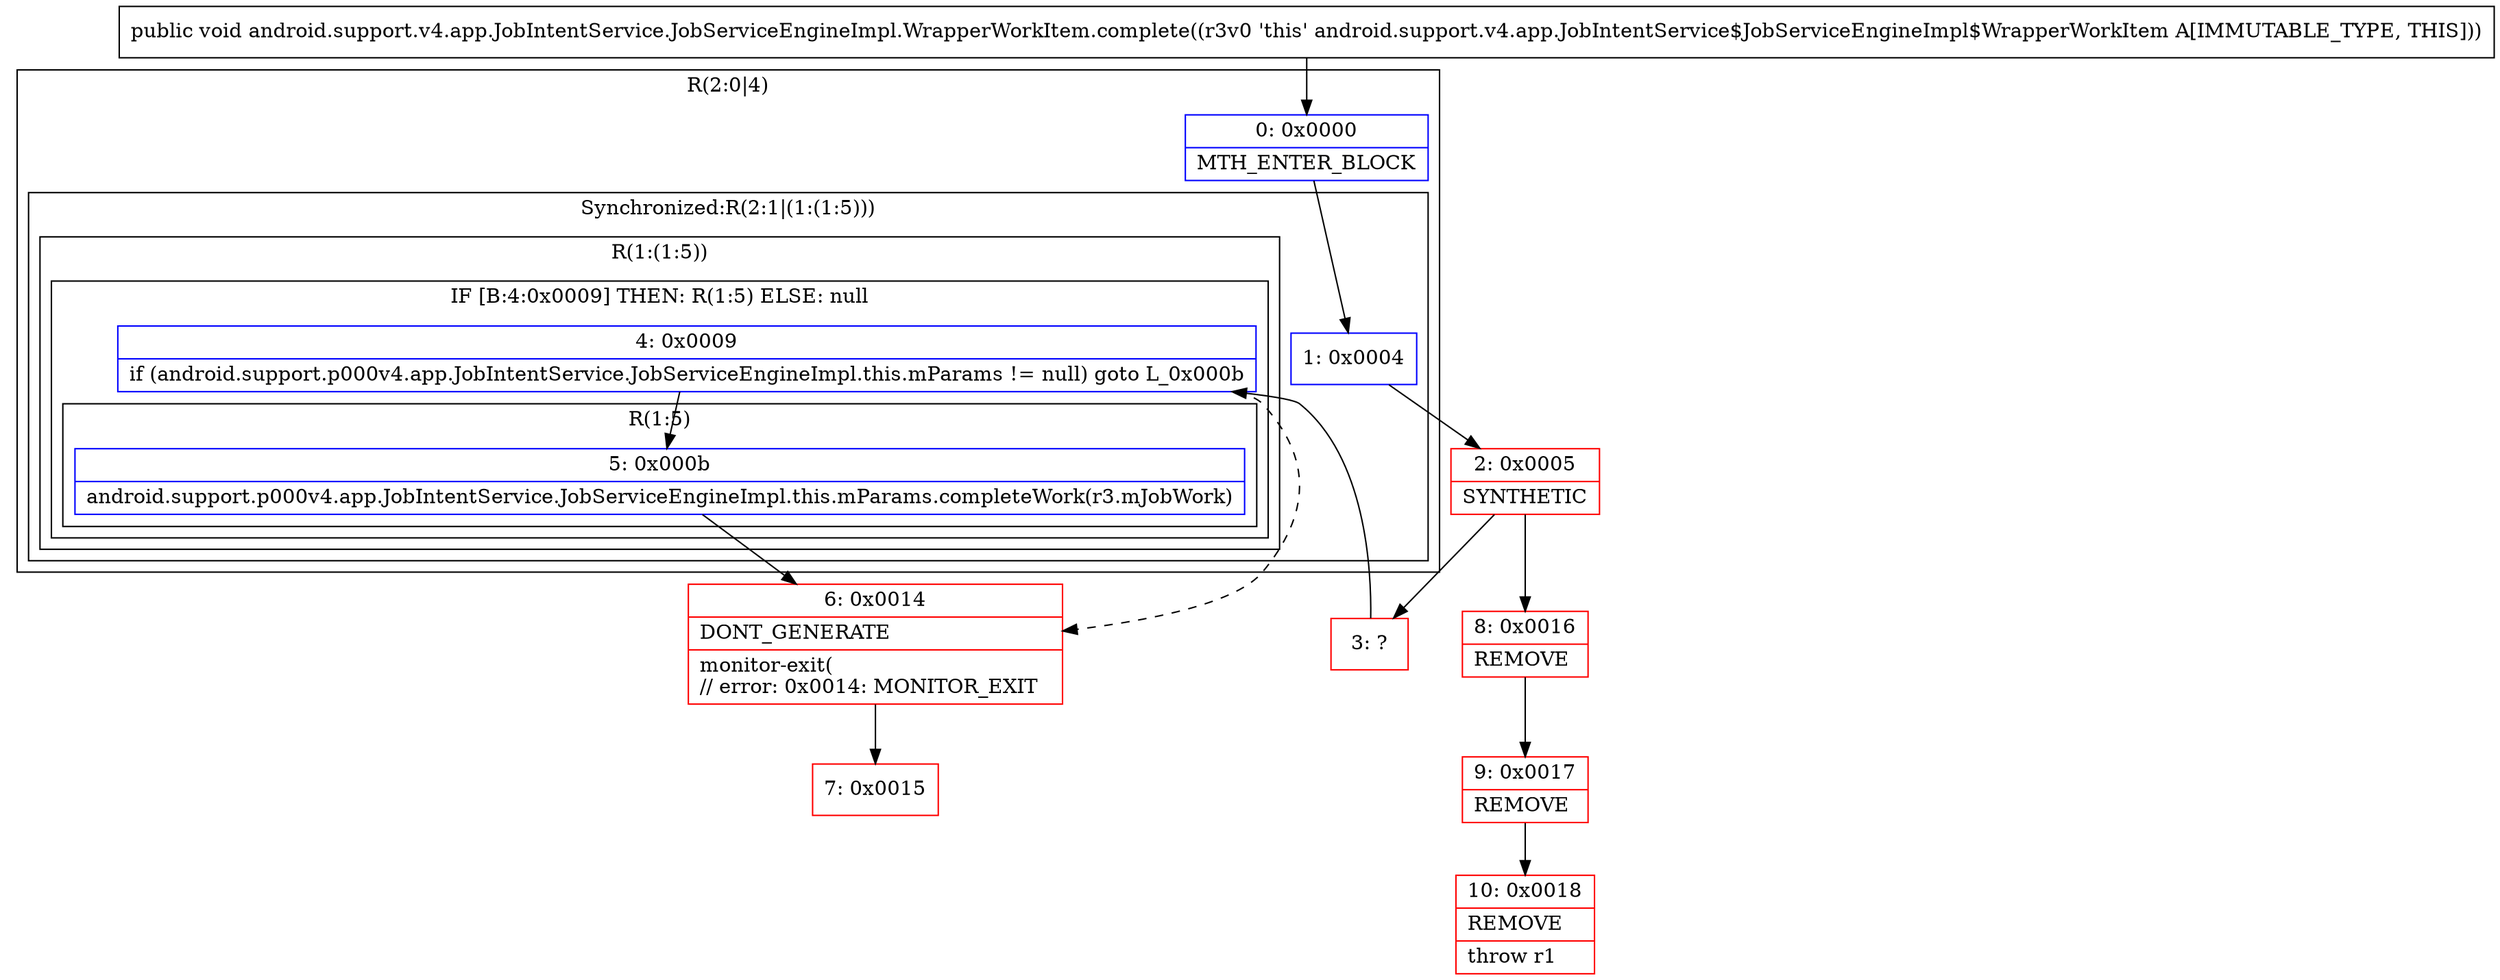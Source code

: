 digraph "CFG forandroid.support.v4.app.JobIntentService.JobServiceEngineImpl.WrapperWorkItem.complete()V" {
subgraph cluster_Region_300720399 {
label = "R(2:0|4)";
node [shape=record,color=blue];
Node_0 [shape=record,label="{0\:\ 0x0000|MTH_ENTER_BLOCK\l}"];
subgraph cluster_SynchronizedRegion_766289007 {
label = "Synchronized:R(2:1|(1:(1:5)))";
node [shape=record,color=blue];
Node_1 [shape=record,label="{1\:\ 0x0004}"];
subgraph cluster_Region_1373321072 {
label = "R(1:(1:5))";
node [shape=record,color=blue];
subgraph cluster_IfRegion_740528100 {
label = "IF [B:4:0x0009] THEN: R(1:5) ELSE: null";
node [shape=record,color=blue];
Node_4 [shape=record,label="{4\:\ 0x0009|if (android.support.p000v4.app.JobIntentService.JobServiceEngineImpl.this.mParams != null) goto L_0x000b\l}"];
subgraph cluster_Region_1488168886 {
label = "R(1:5)";
node [shape=record,color=blue];
Node_5 [shape=record,label="{5\:\ 0x000b|android.support.p000v4.app.JobIntentService.JobServiceEngineImpl.this.mParams.completeWork(r3.mJobWork)\l}"];
}
}
}
}
}
Node_2 [shape=record,color=red,label="{2\:\ 0x0005|SYNTHETIC\l}"];
Node_3 [shape=record,color=red,label="{3\:\ ?}"];
Node_6 [shape=record,color=red,label="{6\:\ 0x0014|DONT_GENERATE\l|monitor\-exit(\l\/\/ error: 0x0014: MONITOR_EXIT  \l}"];
Node_7 [shape=record,color=red,label="{7\:\ 0x0015}"];
Node_8 [shape=record,color=red,label="{8\:\ 0x0016|REMOVE\l}"];
Node_9 [shape=record,color=red,label="{9\:\ 0x0017|REMOVE\l}"];
Node_10 [shape=record,color=red,label="{10\:\ 0x0018|REMOVE\l|throw r1\l}"];
MethodNode[shape=record,label="{public void android.support.v4.app.JobIntentService.JobServiceEngineImpl.WrapperWorkItem.complete((r3v0 'this' android.support.v4.app.JobIntentService$JobServiceEngineImpl$WrapperWorkItem A[IMMUTABLE_TYPE, THIS])) }"];
MethodNode -> Node_0;
Node_0 -> Node_1;
Node_1 -> Node_2;
Node_4 -> Node_5;
Node_4 -> Node_6[style=dashed];
Node_5 -> Node_6;
Node_2 -> Node_3;
Node_2 -> Node_8;
Node_3 -> Node_4;
Node_6 -> Node_7;
Node_8 -> Node_9;
Node_9 -> Node_10;
}

